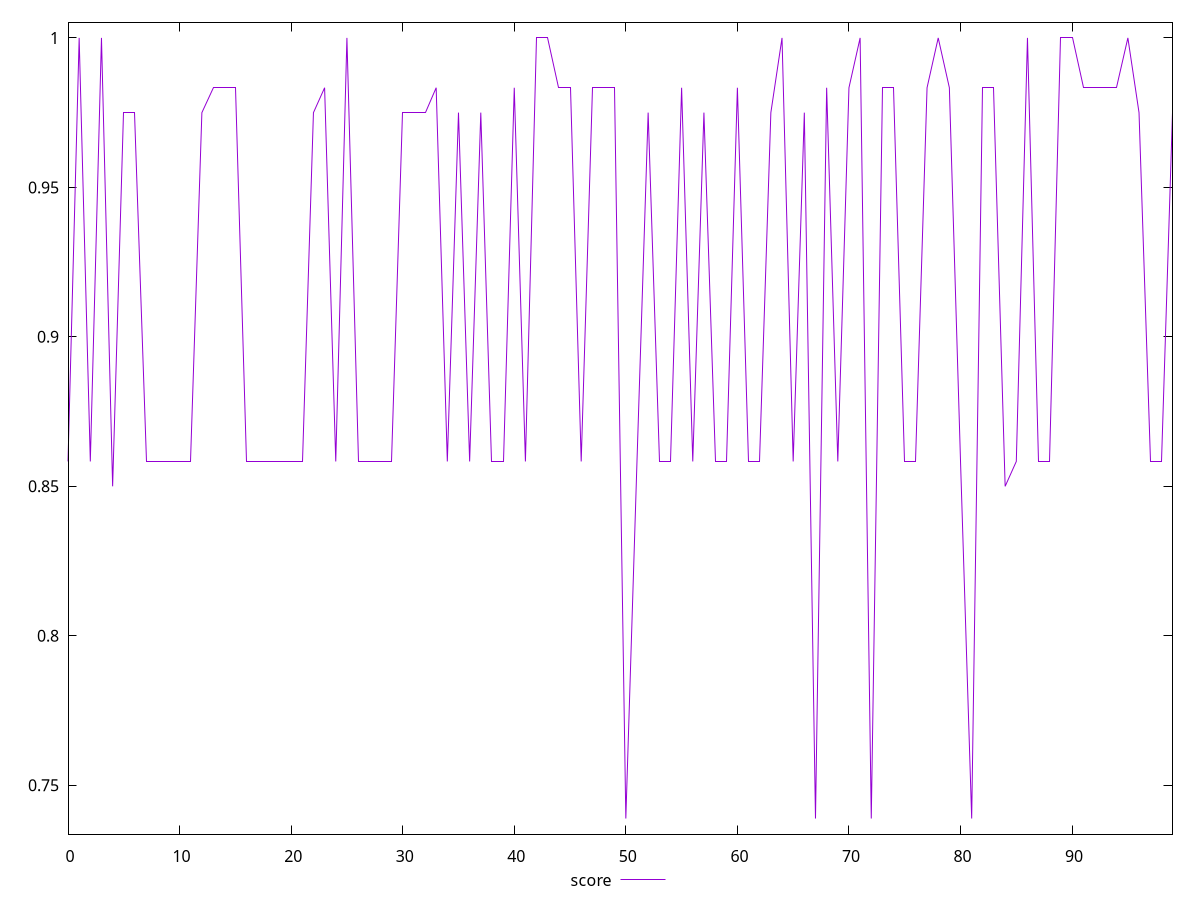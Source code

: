 reset

$score <<EOF
0 0.8583333333333334
1 1
2 0.8583333333333334
3 1
4 0.85
5 0.975
6 0.975
7 0.8583333333333334
8 0.8583333333333334
9 0.8583333333333334
10 0.8583333333333334
11 0.8583333333333334
12 0.975
13 0.9833333333333333
14 0.9833333333333333
15 0.9833333333333333
16 0.8583333333333334
17 0.8583333333333334
18 0.8583333333333334
19 0.8583333333333334
20 0.8583333333333334
21 0.8583333333333334
22 0.975
23 0.9833333333333333
24 0.8583333333333334
25 1
26 0.8583333333333334
27 0.8583333333333334
28 0.8583333333333334
29 0.8583333333333334
30 0.975
31 0.975
32 0.975
33 0.9833333333333333
34 0.8583333333333334
35 0.975
36 0.8583333333333334
37 0.975
38 0.8583333333333334
39 0.8583333333333334
40 0.9833333333333333
41 0.8583333333333334
42 1
43 1
44 0.9833333333333333
45 0.9833333333333333
46 0.8583333333333334
47 0.9833333333333333
48 0.9833333333333333
49 0.9833333333333333
50 0.7388888888888889
51 0.8583333333333334
52 0.975
53 0.8583333333333334
54 0.8583333333333334
55 0.9833333333333333
56 0.8583333333333334
57 0.975
58 0.8583333333333334
59 0.8583333333333334
60 0.9833333333333333
61 0.8583333333333334
62 0.8583333333333334
63 0.975
64 1
65 0.8583333333333334
66 0.975
67 0.7388888888888889
68 0.9833333333333333
69 0.8583333333333334
70 0.9833333333333333
71 1
72 0.7388888888888889
73 0.9833333333333333
74 0.9833333333333333
75 0.8583333333333334
76 0.8583333333333334
77 0.9833333333333333
78 1
79 0.9833333333333333
80 0.8583333333333334
81 0.7388888888888889
82 0.9833333333333333
83 0.9833333333333333
84 0.85
85 0.8583333333333334
86 1
87 0.8583333333333334
88 0.8583333333333334
89 1
90 1
91 0.9833333333333333
92 0.9833333333333333
93 0.9833333333333333
94 0.9833333333333333
95 1
96 0.975
97 0.8583333333333334
98 0.8583333333333334
99 0.975
EOF

set key outside below
set xrange [0:99]
set yrange [0.7336666666666667:1.0052222222222222]
set trange [0.7336666666666667:1.0052222222222222]
set terminal svg size 640, 500 enhanced background rgb 'white'
set output "reprap/uses-http2/samples/pages+cached+noexternal/score/values.svg"

plot $score title "score" with line

reset
